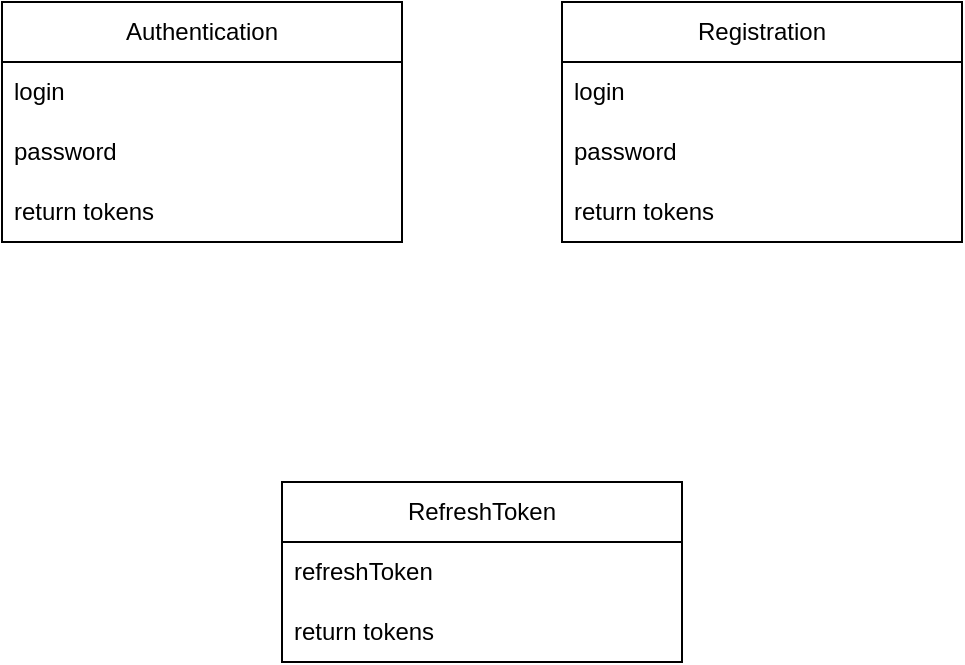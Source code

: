 <mxfile version="22.1.11" type="device">
  <diagram name="Страница — 1" id="bDood0LAh7iNVSkOrp6s">
    <mxGraphModel dx="875" dy="471" grid="1" gridSize="10" guides="1" tooltips="1" connect="1" arrows="1" fold="1" page="1" pageScale="1" pageWidth="827" pageHeight="1169" math="0" shadow="0">
      <root>
        <mxCell id="0" />
        <mxCell id="1" parent="0" />
        <mxCell id="bu40bXaCUCoiZz2auHGC-1" value="Authentication" style="swimlane;fontStyle=0;childLayout=stackLayout;horizontal=1;startSize=30;horizontalStack=0;resizeParent=1;resizeParentMax=0;resizeLast=0;collapsible=1;marginBottom=0;whiteSpace=wrap;html=1;" vertex="1" parent="1">
          <mxGeometry x="160" y="160" width="200" height="120" as="geometry" />
        </mxCell>
        <mxCell id="bu40bXaCUCoiZz2auHGC-2" value="login" style="text;strokeColor=none;fillColor=none;align=left;verticalAlign=middle;spacingLeft=4;spacingRight=4;overflow=hidden;points=[[0,0.5],[1,0.5]];portConstraint=eastwest;rotatable=0;whiteSpace=wrap;html=1;" vertex="1" parent="bu40bXaCUCoiZz2auHGC-1">
          <mxGeometry y="30" width="200" height="30" as="geometry" />
        </mxCell>
        <mxCell id="bu40bXaCUCoiZz2auHGC-3" value="password" style="text;strokeColor=none;fillColor=none;align=left;verticalAlign=middle;spacingLeft=4;spacingRight=4;overflow=hidden;points=[[0,0.5],[1,0.5]];portConstraint=eastwest;rotatable=0;whiteSpace=wrap;html=1;" vertex="1" parent="bu40bXaCUCoiZz2auHGC-1">
          <mxGeometry y="60" width="200" height="30" as="geometry" />
        </mxCell>
        <mxCell id="bu40bXaCUCoiZz2auHGC-4" value="return tokens" style="text;strokeColor=none;fillColor=none;align=left;verticalAlign=middle;spacingLeft=4;spacingRight=4;overflow=hidden;points=[[0,0.5],[1,0.5]];portConstraint=eastwest;rotatable=0;whiteSpace=wrap;html=1;" vertex="1" parent="bu40bXaCUCoiZz2auHGC-1">
          <mxGeometry y="90" width="200" height="30" as="geometry" />
        </mxCell>
        <mxCell id="bu40bXaCUCoiZz2auHGC-5" value="Registration" style="swimlane;fontStyle=0;childLayout=stackLayout;horizontal=1;startSize=30;horizontalStack=0;resizeParent=1;resizeParentMax=0;resizeLast=0;collapsible=1;marginBottom=0;whiteSpace=wrap;html=1;" vertex="1" parent="1">
          <mxGeometry x="440" y="160" width="200" height="120" as="geometry" />
        </mxCell>
        <mxCell id="bu40bXaCUCoiZz2auHGC-6" value="login&lt;span style=&quot;white-space: pre;&quot;&gt;&#x9;&lt;/span&gt;" style="text;strokeColor=none;fillColor=none;align=left;verticalAlign=middle;spacingLeft=4;spacingRight=4;overflow=hidden;points=[[0,0.5],[1,0.5]];portConstraint=eastwest;rotatable=0;whiteSpace=wrap;html=1;" vertex="1" parent="bu40bXaCUCoiZz2auHGC-5">
          <mxGeometry y="30" width="200" height="30" as="geometry" />
        </mxCell>
        <mxCell id="bu40bXaCUCoiZz2auHGC-7" value="password" style="text;strokeColor=none;fillColor=none;align=left;verticalAlign=middle;spacingLeft=4;spacingRight=4;overflow=hidden;points=[[0,0.5],[1,0.5]];portConstraint=eastwest;rotatable=0;whiteSpace=wrap;html=1;" vertex="1" parent="bu40bXaCUCoiZz2auHGC-5">
          <mxGeometry y="60" width="200" height="30" as="geometry" />
        </mxCell>
        <mxCell id="bu40bXaCUCoiZz2auHGC-8" value="return tokens" style="text;strokeColor=none;fillColor=none;align=left;verticalAlign=middle;spacingLeft=4;spacingRight=4;overflow=hidden;points=[[0,0.5],[1,0.5]];portConstraint=eastwest;rotatable=0;whiteSpace=wrap;html=1;" vertex="1" parent="bu40bXaCUCoiZz2auHGC-5">
          <mxGeometry y="90" width="200" height="30" as="geometry" />
        </mxCell>
        <mxCell id="bu40bXaCUCoiZz2auHGC-9" value="RefreshToken" style="swimlane;fontStyle=0;childLayout=stackLayout;horizontal=1;startSize=30;horizontalStack=0;resizeParent=1;resizeParentMax=0;resizeLast=0;collapsible=1;marginBottom=0;whiteSpace=wrap;html=1;" vertex="1" parent="1">
          <mxGeometry x="300" y="400" width="200" height="90" as="geometry" />
        </mxCell>
        <mxCell id="bu40bXaCUCoiZz2auHGC-10" value="refreshToken" style="text;strokeColor=none;fillColor=none;align=left;verticalAlign=middle;spacingLeft=4;spacingRight=4;overflow=hidden;points=[[0,0.5],[1,0.5]];portConstraint=eastwest;rotatable=0;whiteSpace=wrap;html=1;" vertex="1" parent="bu40bXaCUCoiZz2auHGC-9">
          <mxGeometry y="30" width="200" height="30" as="geometry" />
        </mxCell>
        <mxCell id="bu40bXaCUCoiZz2auHGC-12" value="return tokens" style="text;strokeColor=none;fillColor=none;align=left;verticalAlign=middle;spacingLeft=4;spacingRight=4;overflow=hidden;points=[[0,0.5],[1,0.5]];portConstraint=eastwest;rotatable=0;whiteSpace=wrap;html=1;" vertex="1" parent="bu40bXaCUCoiZz2auHGC-9">
          <mxGeometry y="60" width="200" height="30" as="geometry" />
        </mxCell>
      </root>
    </mxGraphModel>
  </diagram>
</mxfile>
